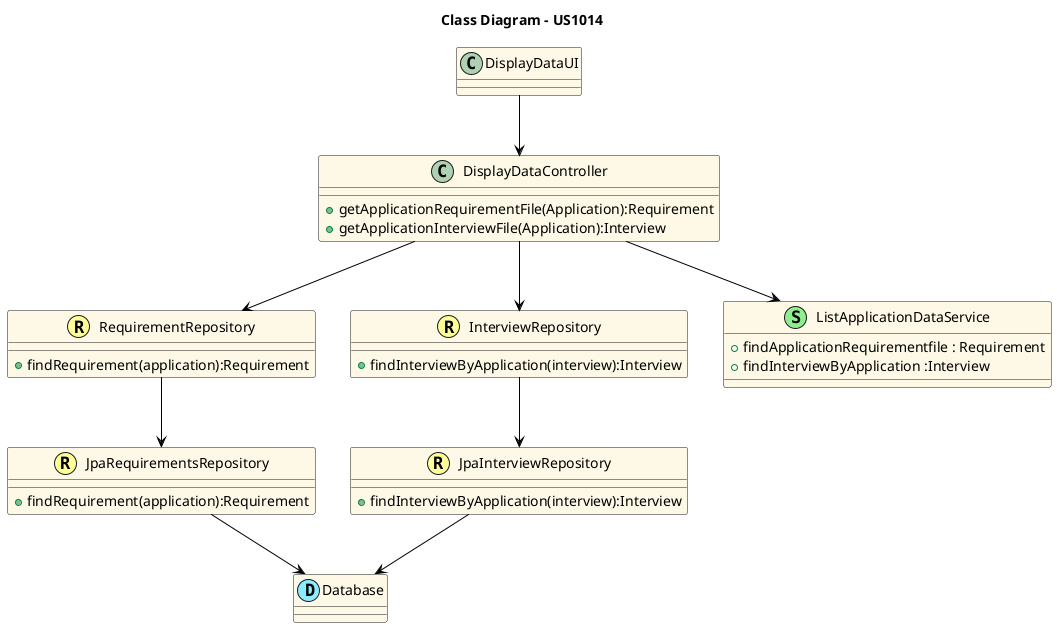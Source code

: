 @startuml

title Class Diagram - US1014

skinparam class {
    skinparam classAttributeIconSize 0
    skinparam packageStyle rectangle
    skinparam shadowing false
    skinparam linetype polyline
    BackgroundColor #FEF9E7
    ArrowColor Black
}

class "DisplayDataUI" as UI {}

class "DisplayDataController" as Controller {
    +getApplicationRequirementFile(Application):Requirement
    +getApplicationInterviewFile(Application):Interview
}

class "Database" as DB <<(D, #8BEBFF)>> {
}

class RequirementRepository <<(R, #FFFF99)>>{
    +findRequirement(application):Requirement
}

class JpaRequirementsRepository <<(R, #FFFF99)>>{
    +findRequirement(application):Requirement
}
class InterviewRepository <<(R, #FFFF99)>>{
    +findInterviewByApplication(interview):Interview
}

class JpaInterviewRepository <<(R, #FFFF99)>>{
    +findInterviewByApplication(interview):Interview
}
class ListApplicationDataService <<(S, #90EE90)>>{
    +findApplicationRequirementfile : Requirement
    +findInterviewByApplication :Interview
}


UI --> Controller

'Controller

Controller --> RequirementRepository
Controller --> ListApplicationDataService
Controller --> InterviewRepository


'Repository
RequirementRepository --> JpaRequirementsRepository
JpaRequirementsRepository --> DB
InterviewRepository --> JpaInterviewRepository
JpaInterviewRepository --> DB


@enduml